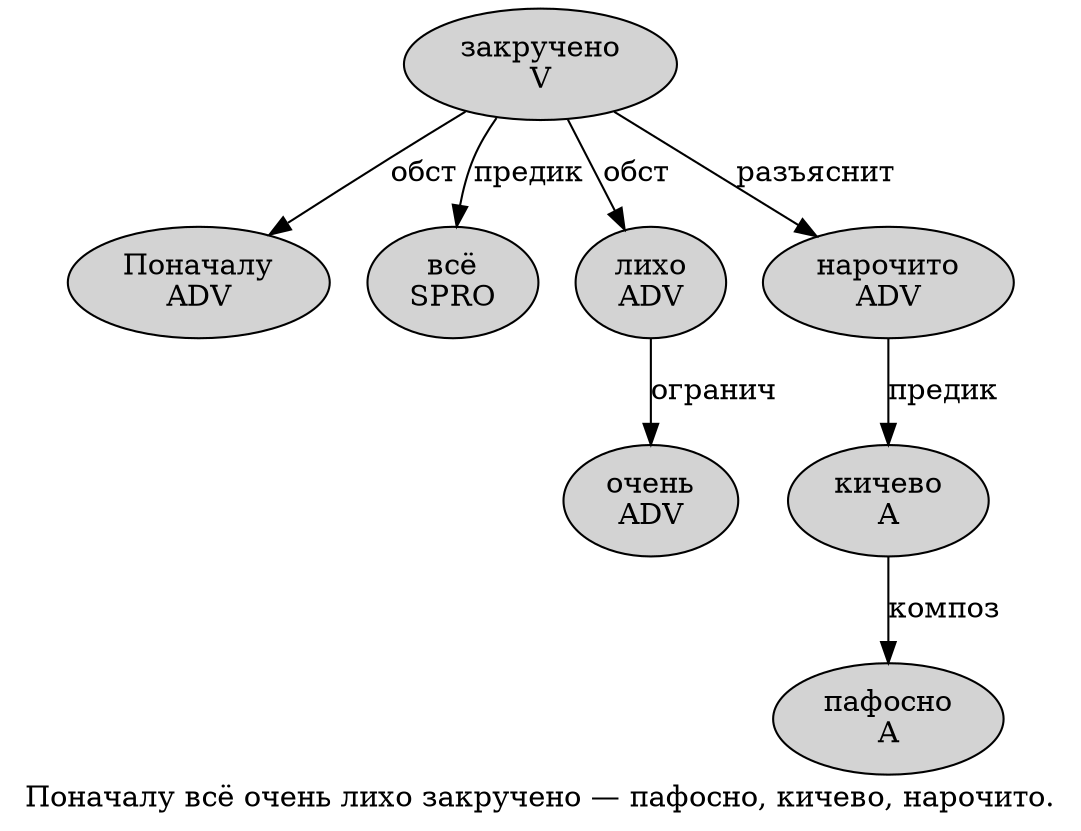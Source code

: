 digraph SENTENCE_3894 {
	graph [label="Поначалу всё очень лихо закручено — пафосно, кичево, нарочито."]
	node [style=filled]
		0 [label="Поначалу
ADV" color="" fillcolor=lightgray penwidth=1 shape=ellipse]
		1 [label="всё
SPRO" color="" fillcolor=lightgray penwidth=1 shape=ellipse]
		2 [label="очень
ADV" color="" fillcolor=lightgray penwidth=1 shape=ellipse]
		3 [label="лихо
ADV" color="" fillcolor=lightgray penwidth=1 shape=ellipse]
		4 [label="закручено
V" color="" fillcolor=lightgray penwidth=1 shape=ellipse]
		6 [label="пафосно
A" color="" fillcolor=lightgray penwidth=1 shape=ellipse]
		8 [label="кичево
A" color="" fillcolor=lightgray penwidth=1 shape=ellipse]
		10 [label="нарочито
ADV" color="" fillcolor=lightgray penwidth=1 shape=ellipse]
			10 -> 8 [label="предик"]
			4 -> 0 [label="обст"]
			4 -> 1 [label="предик"]
			4 -> 3 [label="обст"]
			4 -> 10 [label="разъяснит"]
			8 -> 6 [label="композ"]
			3 -> 2 [label="огранич"]
}